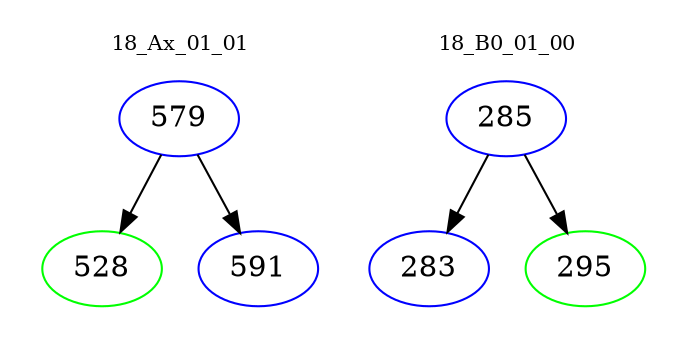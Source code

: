 digraph{
subgraph cluster_0 {
color = white
label = "18_Ax_01_01";
fontsize=10;
T0_579 [label="579", color="blue"]
T0_579 -> T0_528 [color="black"]
T0_528 [label="528", color="green"]
T0_579 -> T0_591 [color="black"]
T0_591 [label="591", color="blue"]
}
subgraph cluster_1 {
color = white
label = "18_B0_01_00";
fontsize=10;
T1_285 [label="285", color="blue"]
T1_285 -> T1_283 [color="black"]
T1_283 [label="283", color="blue"]
T1_285 -> T1_295 [color="black"]
T1_295 [label="295", color="green"]
}
}
